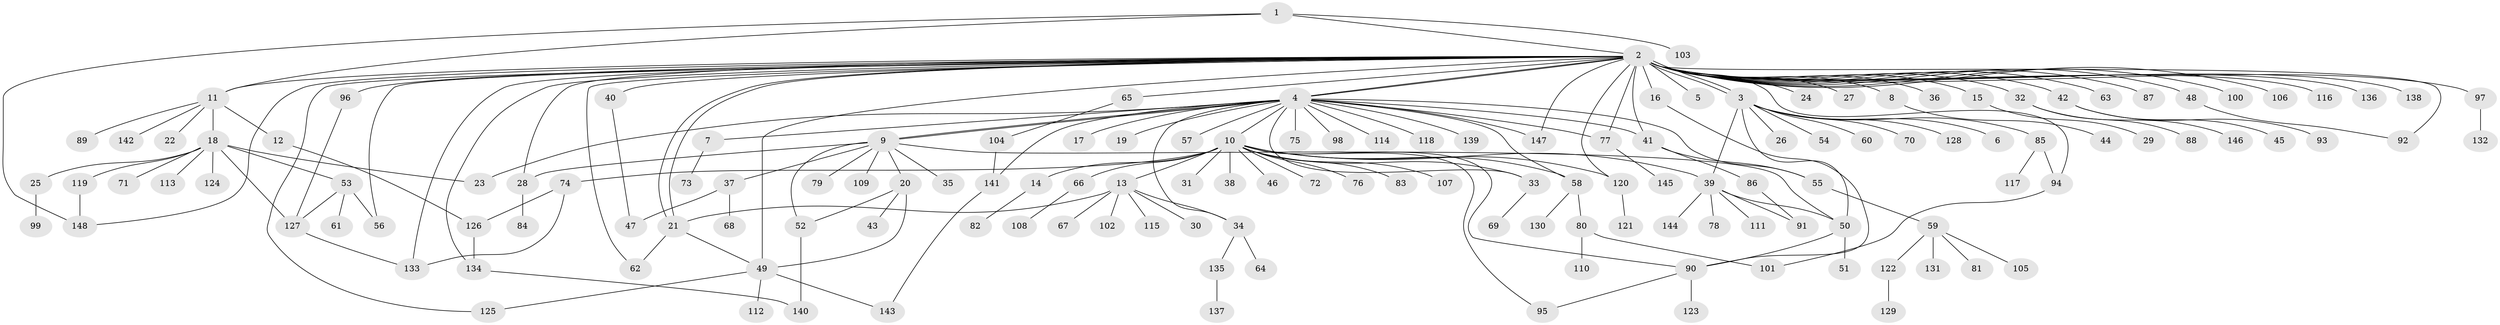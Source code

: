 // Generated by graph-tools (version 1.1) at 2025/14/03/09/25 04:14:28]
// undirected, 148 vertices, 191 edges
graph export_dot {
graph [start="1"]
  node [color=gray90,style=filled];
  1;
  2;
  3;
  4;
  5;
  6;
  7;
  8;
  9;
  10;
  11;
  12;
  13;
  14;
  15;
  16;
  17;
  18;
  19;
  20;
  21;
  22;
  23;
  24;
  25;
  26;
  27;
  28;
  29;
  30;
  31;
  32;
  33;
  34;
  35;
  36;
  37;
  38;
  39;
  40;
  41;
  42;
  43;
  44;
  45;
  46;
  47;
  48;
  49;
  50;
  51;
  52;
  53;
  54;
  55;
  56;
  57;
  58;
  59;
  60;
  61;
  62;
  63;
  64;
  65;
  66;
  67;
  68;
  69;
  70;
  71;
  72;
  73;
  74;
  75;
  76;
  77;
  78;
  79;
  80;
  81;
  82;
  83;
  84;
  85;
  86;
  87;
  88;
  89;
  90;
  91;
  92;
  93;
  94;
  95;
  96;
  97;
  98;
  99;
  100;
  101;
  102;
  103;
  104;
  105;
  106;
  107;
  108;
  109;
  110;
  111;
  112;
  113;
  114;
  115;
  116;
  117;
  118;
  119;
  120;
  121;
  122;
  123;
  124;
  125;
  126;
  127;
  128;
  129;
  130;
  131;
  132;
  133;
  134;
  135;
  136;
  137;
  138;
  139;
  140;
  141;
  142;
  143;
  144;
  145;
  146;
  147;
  148;
  1 -- 2;
  1 -- 11;
  1 -- 103;
  1 -- 148;
  2 -- 3;
  2 -- 3;
  2 -- 4;
  2 -- 4;
  2 -- 5;
  2 -- 8;
  2 -- 11;
  2 -- 15;
  2 -- 16;
  2 -- 21;
  2 -- 21;
  2 -- 24;
  2 -- 27;
  2 -- 28;
  2 -- 32;
  2 -- 36;
  2 -- 40;
  2 -- 41;
  2 -- 42;
  2 -- 48;
  2 -- 49;
  2 -- 56;
  2 -- 62;
  2 -- 63;
  2 -- 65;
  2 -- 77;
  2 -- 87;
  2 -- 92;
  2 -- 94;
  2 -- 96;
  2 -- 97;
  2 -- 100;
  2 -- 106;
  2 -- 116;
  2 -- 120;
  2 -- 125;
  2 -- 133;
  2 -- 134;
  2 -- 136;
  2 -- 138;
  2 -- 147;
  2 -- 148;
  3 -- 6;
  3 -- 26;
  3 -- 39;
  3 -- 50;
  3 -- 54;
  3 -- 60;
  3 -- 70;
  3 -- 85;
  3 -- 128;
  4 -- 7;
  4 -- 9;
  4 -- 9;
  4 -- 10;
  4 -- 17;
  4 -- 19;
  4 -- 23;
  4 -- 33;
  4 -- 34;
  4 -- 41;
  4 -- 55;
  4 -- 57;
  4 -- 58;
  4 -- 75;
  4 -- 77;
  4 -- 98;
  4 -- 114;
  4 -- 118;
  4 -- 139;
  4 -- 141;
  4 -- 147;
  7 -- 73;
  8 -- 44;
  9 -- 20;
  9 -- 28;
  9 -- 35;
  9 -- 37;
  9 -- 50;
  9 -- 52;
  9 -- 79;
  9 -- 109;
  10 -- 13;
  10 -- 14;
  10 -- 31;
  10 -- 33;
  10 -- 38;
  10 -- 39;
  10 -- 46;
  10 -- 58;
  10 -- 66;
  10 -- 72;
  10 -- 74;
  10 -- 76;
  10 -- 83;
  10 -- 90;
  10 -- 95;
  10 -- 107;
  10 -- 120;
  11 -- 12;
  11 -- 18;
  11 -- 22;
  11 -- 89;
  11 -- 142;
  12 -- 126;
  13 -- 21;
  13 -- 30;
  13 -- 34;
  13 -- 67;
  13 -- 102;
  13 -- 115;
  14 -- 82;
  15 -- 29;
  16 -- 90;
  18 -- 23;
  18 -- 25;
  18 -- 53;
  18 -- 71;
  18 -- 113;
  18 -- 119;
  18 -- 124;
  18 -- 127;
  20 -- 43;
  20 -- 49;
  20 -- 52;
  21 -- 49;
  21 -- 62;
  25 -- 99;
  28 -- 84;
  32 -- 88;
  32 -- 146;
  33 -- 69;
  34 -- 64;
  34 -- 135;
  37 -- 47;
  37 -- 68;
  39 -- 50;
  39 -- 78;
  39 -- 91;
  39 -- 111;
  39 -- 144;
  40 -- 47;
  41 -- 55;
  41 -- 86;
  42 -- 45;
  42 -- 93;
  48 -- 92;
  49 -- 112;
  49 -- 125;
  49 -- 143;
  50 -- 51;
  50 -- 90;
  52 -- 140;
  53 -- 56;
  53 -- 61;
  53 -- 127;
  55 -- 59;
  58 -- 80;
  58 -- 130;
  59 -- 81;
  59 -- 105;
  59 -- 122;
  59 -- 131;
  65 -- 104;
  66 -- 108;
  74 -- 126;
  74 -- 133;
  77 -- 145;
  80 -- 101;
  80 -- 110;
  85 -- 94;
  85 -- 117;
  86 -- 91;
  90 -- 95;
  90 -- 123;
  94 -- 101;
  96 -- 127;
  97 -- 132;
  104 -- 141;
  119 -- 148;
  120 -- 121;
  122 -- 129;
  126 -- 134;
  127 -- 133;
  134 -- 140;
  135 -- 137;
  141 -- 143;
}
